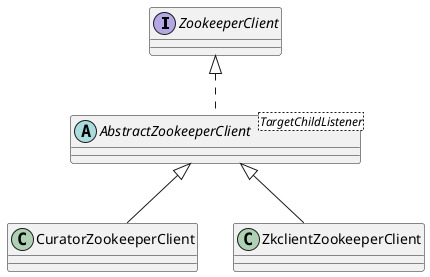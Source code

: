 @startuml

interface ZookeeperClient
abstract class AbstractZookeeperClient<TargetChildListener> implements ZookeeperClient
class CuratorZookeeperClient extends AbstractZookeeperClient
class ZkclientZookeeperClient extends AbstractZookeeperClient

@enduml
